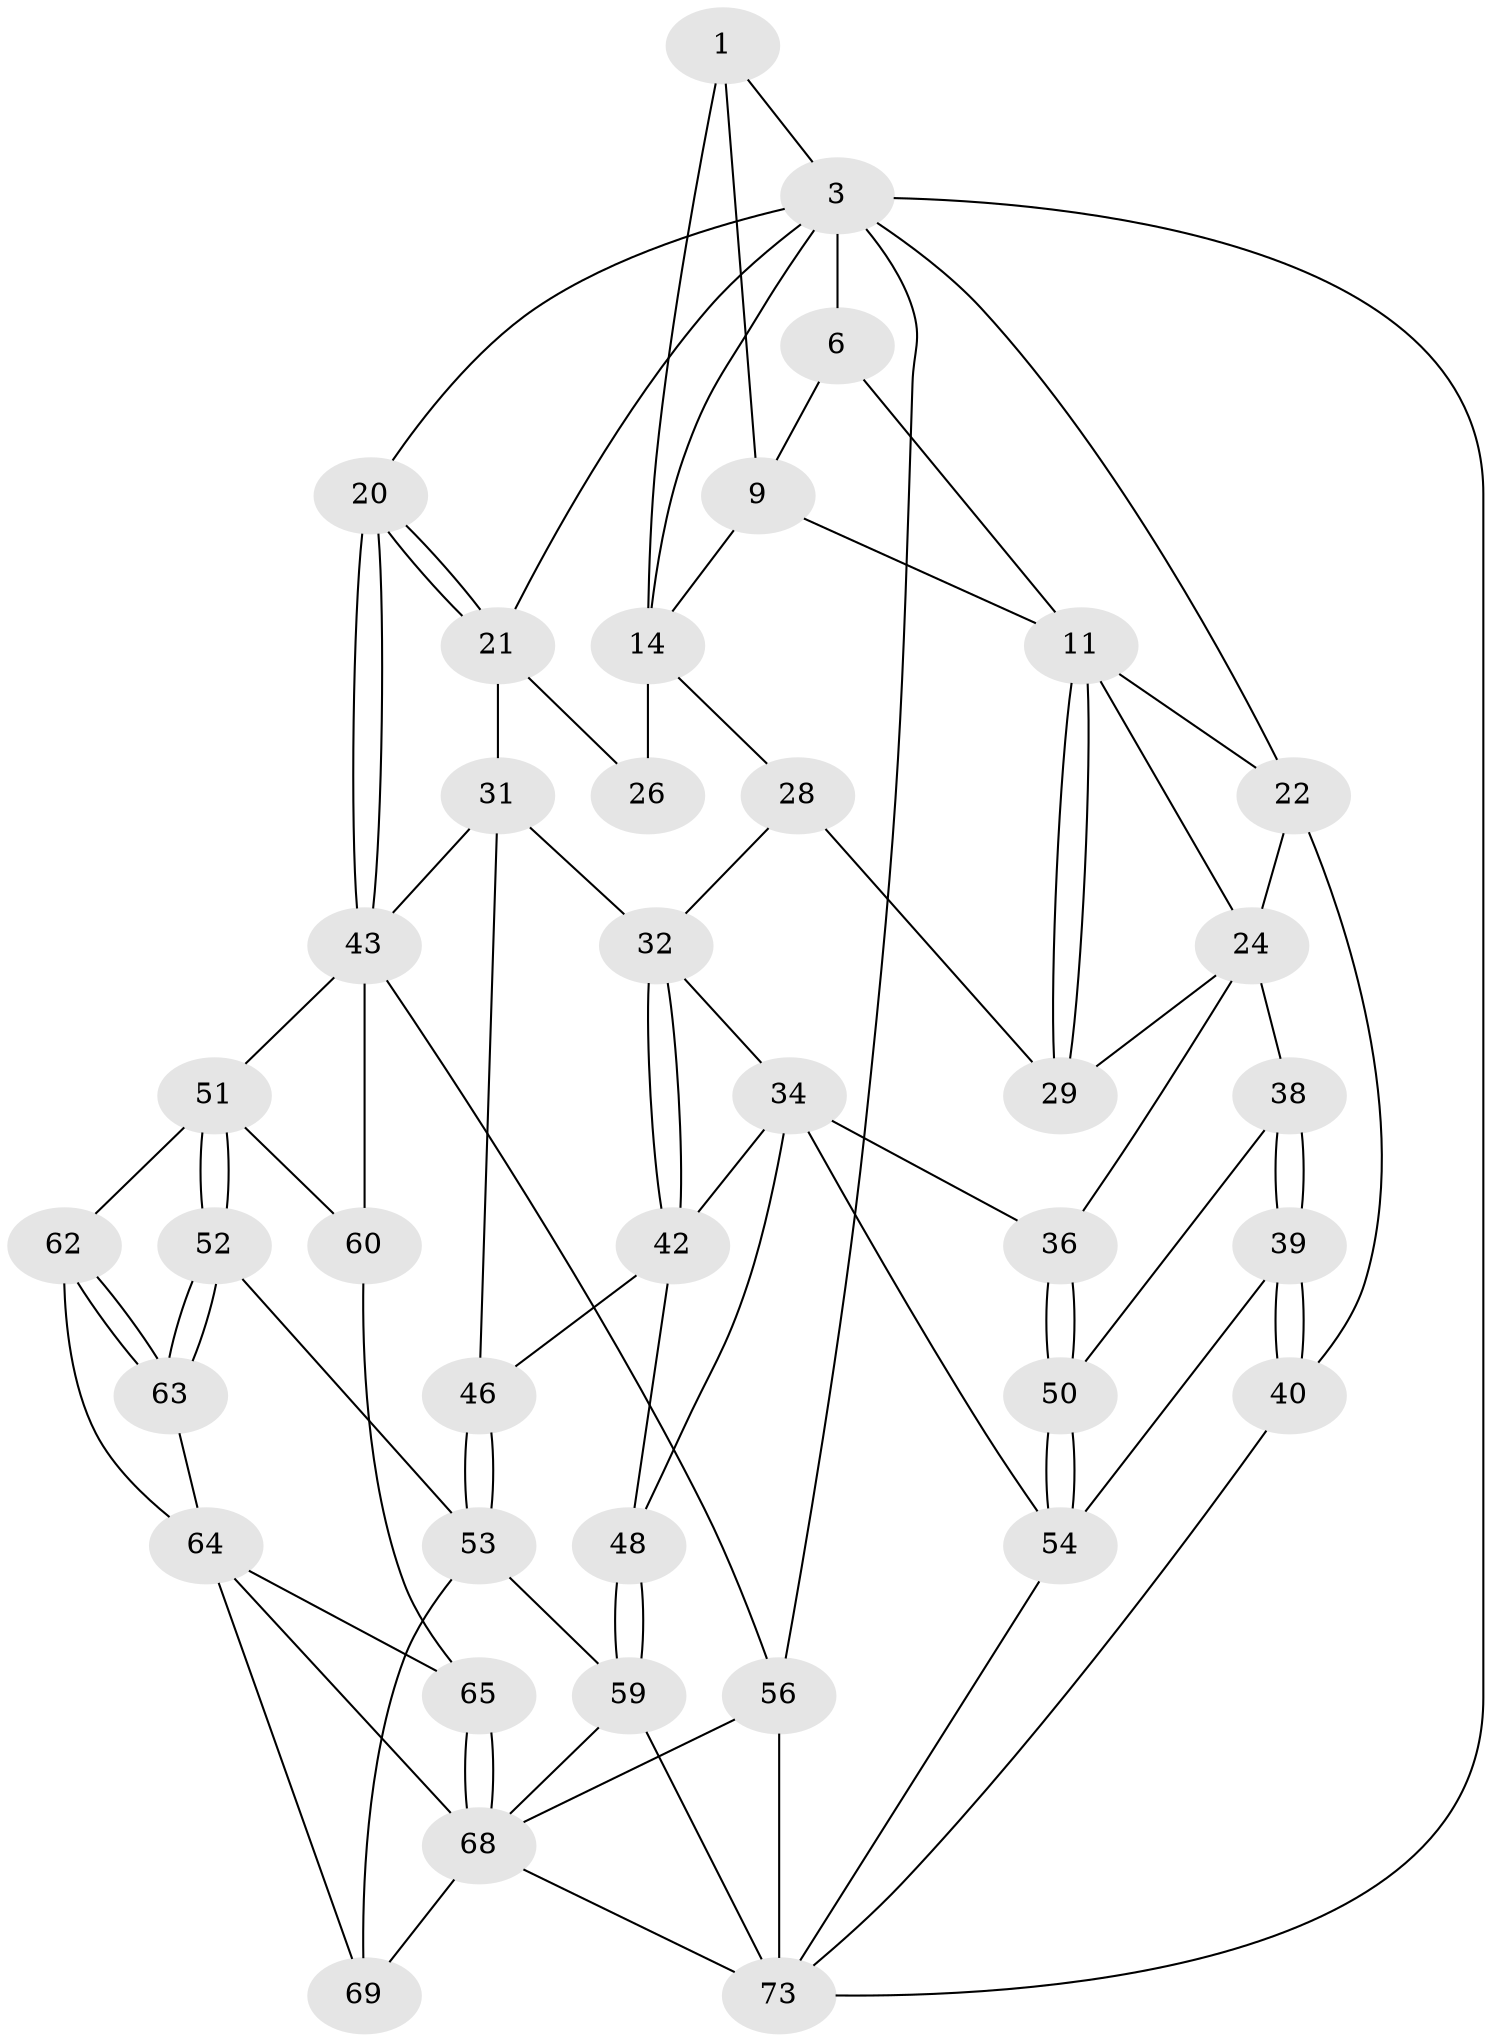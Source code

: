 // original degree distribution, {3: 0.02564102564102564, 4: 0.23076923076923078, 5: 0.5384615384615384, 6: 0.20512820512820512}
// Generated by graph-tools (version 1.1) at 2025/21/03/04/25 18:21:34]
// undirected, 39 vertices, 89 edges
graph export_dot {
graph [start="1"]
  node [color=gray90,style=filled];
  1 [pos="+0.4174124026116986+0",super="+2+8"];
  3 [pos="+1+0",super="+4+18"];
  6 [pos="+0.136818512902656+0",super="+7"];
  9 [pos="+0.25881226117575445+0.042437007903381424",super="+10"];
  11 [pos="+0.2183435973168963+0.1564860489259923",super="+12"];
  14 [pos="+0.630454192250192+0",super="+15+19"];
  20 [pos="+1+0.17630463858439674"];
  21 [pos="+0.9927810636972295+0.1910976050107371",super="+27"];
  22 [pos="+0+0.19984944823315792",super="+23"];
  24 [pos="+0.11683105545363287+0.3177307334597868",super="+25+30"];
  26 [pos="+0.7701814338298216+0.20221781225565094"];
  28 [pos="+0.4674907138967756+0.241722943658056"];
  29 [pos="+0.26836969281176687+0.27076791489611735"];
  31 [pos="+0.8012419714367995+0.30996735573811124",super="+45"];
  32 [pos="+0.6125284291690781+0.32945212811417107",super="+33"];
  34 [pos="+0.4632816536227627+0.4035560993798148",super="+35"];
  36 [pos="+0.27806692780244047+0.4473494975023444"];
  38 [pos="+0.04355713267279561+0.4714619730347733",super="+41"];
  39 [pos="+0+0.6234622990819181"];
  40 [pos="+0+0.6254132874981579"];
  42 [pos="+0.613742360154176+0.4540331311008275",super="+47"];
  43 [pos="+1+0.48628403663751046",super="+44+57"];
  46 [pos="+0.7706702749113211+0.49122699338648745"];
  48 [pos="+0.5033295100570813+0.6000825829100436"];
  50 [pos="+0.22756110609833574+0.5248116806402352"];
  51 [pos="+0.8935285324230184+0.5941908967953111",super="+61"];
  52 [pos="+0.8063733360517029+0.6089955340238162"];
  53 [pos="+0.7791691655980169+0.5997573830932591",super="+58"];
  54 [pos="+0.22138276894778885+0.6298455292741508",super="+55"];
  56 [pos="+1+1"];
  59 [pos="+0.5564823528313309+0.7467860643485078",super="+71"];
  60 [pos="+1+0.5663268048175306"];
  62 [pos="+0.9323717536829257+0.6606447104895032"];
  63 [pos="+0.8850135548672319+0.7139722443475401"];
  64 [pos="+0.981988028150262+0.6652216229472813",super="+66"];
  65 [pos="+0.9831016637350641+0.6650469692471288"];
  68 [pos="+0.9617560758111873+0.7703103076144464",super="+70"];
  69 [pos="+0.8211943873769251+0.7946066915743873"];
  73 [pos="+0.20295235102342044+0.7495696521184602",super="+76"];
  1 -- 3;
  1 -- 14;
  1 -- 9 [weight=2];
  3 -- 20;
  3 -- 6;
  3 -- 22;
  3 -- 56;
  3 -- 73;
  3 -- 21;
  3 -- 14;
  6 -- 9;
  6 -- 11;
  9 -- 11;
  9 -- 14;
  11 -- 29;
  11 -- 29;
  11 -- 24;
  11 -- 22;
  14 -- 26 [weight=2];
  14 -- 28;
  20 -- 21;
  20 -- 21;
  20 -- 43;
  20 -- 43;
  21 -- 26;
  21 -- 31;
  22 -- 40;
  22 -- 24;
  24 -- 38 [weight=2];
  24 -- 36;
  24 -- 29;
  28 -- 29;
  28 -- 32;
  31 -- 32;
  31 -- 43;
  31 -- 46;
  32 -- 42;
  32 -- 42;
  32 -- 34;
  34 -- 42;
  34 -- 48;
  34 -- 36;
  34 -- 54;
  36 -- 50;
  36 -- 50;
  38 -- 39;
  38 -- 39;
  38 -- 50;
  39 -- 40;
  39 -- 40;
  39 -- 54;
  40 -- 73;
  42 -- 48;
  42 -- 46;
  43 -- 51;
  43 -- 56;
  43 -- 60;
  46 -- 53;
  46 -- 53;
  48 -- 59;
  48 -- 59;
  50 -- 54;
  50 -- 54;
  51 -- 52;
  51 -- 52;
  51 -- 60;
  51 -- 62;
  52 -- 53;
  52 -- 63;
  52 -- 63;
  53 -- 59;
  53 -- 69;
  54 -- 73;
  56 -- 73;
  56 -- 68;
  59 -- 73 [weight=2];
  59 -- 68;
  60 -- 65;
  62 -- 63;
  62 -- 63;
  62 -- 64;
  63 -- 64;
  64 -- 65;
  64 -- 68;
  64 -- 69;
  65 -- 68;
  65 -- 68;
  68 -- 69;
  68 -- 73;
}
